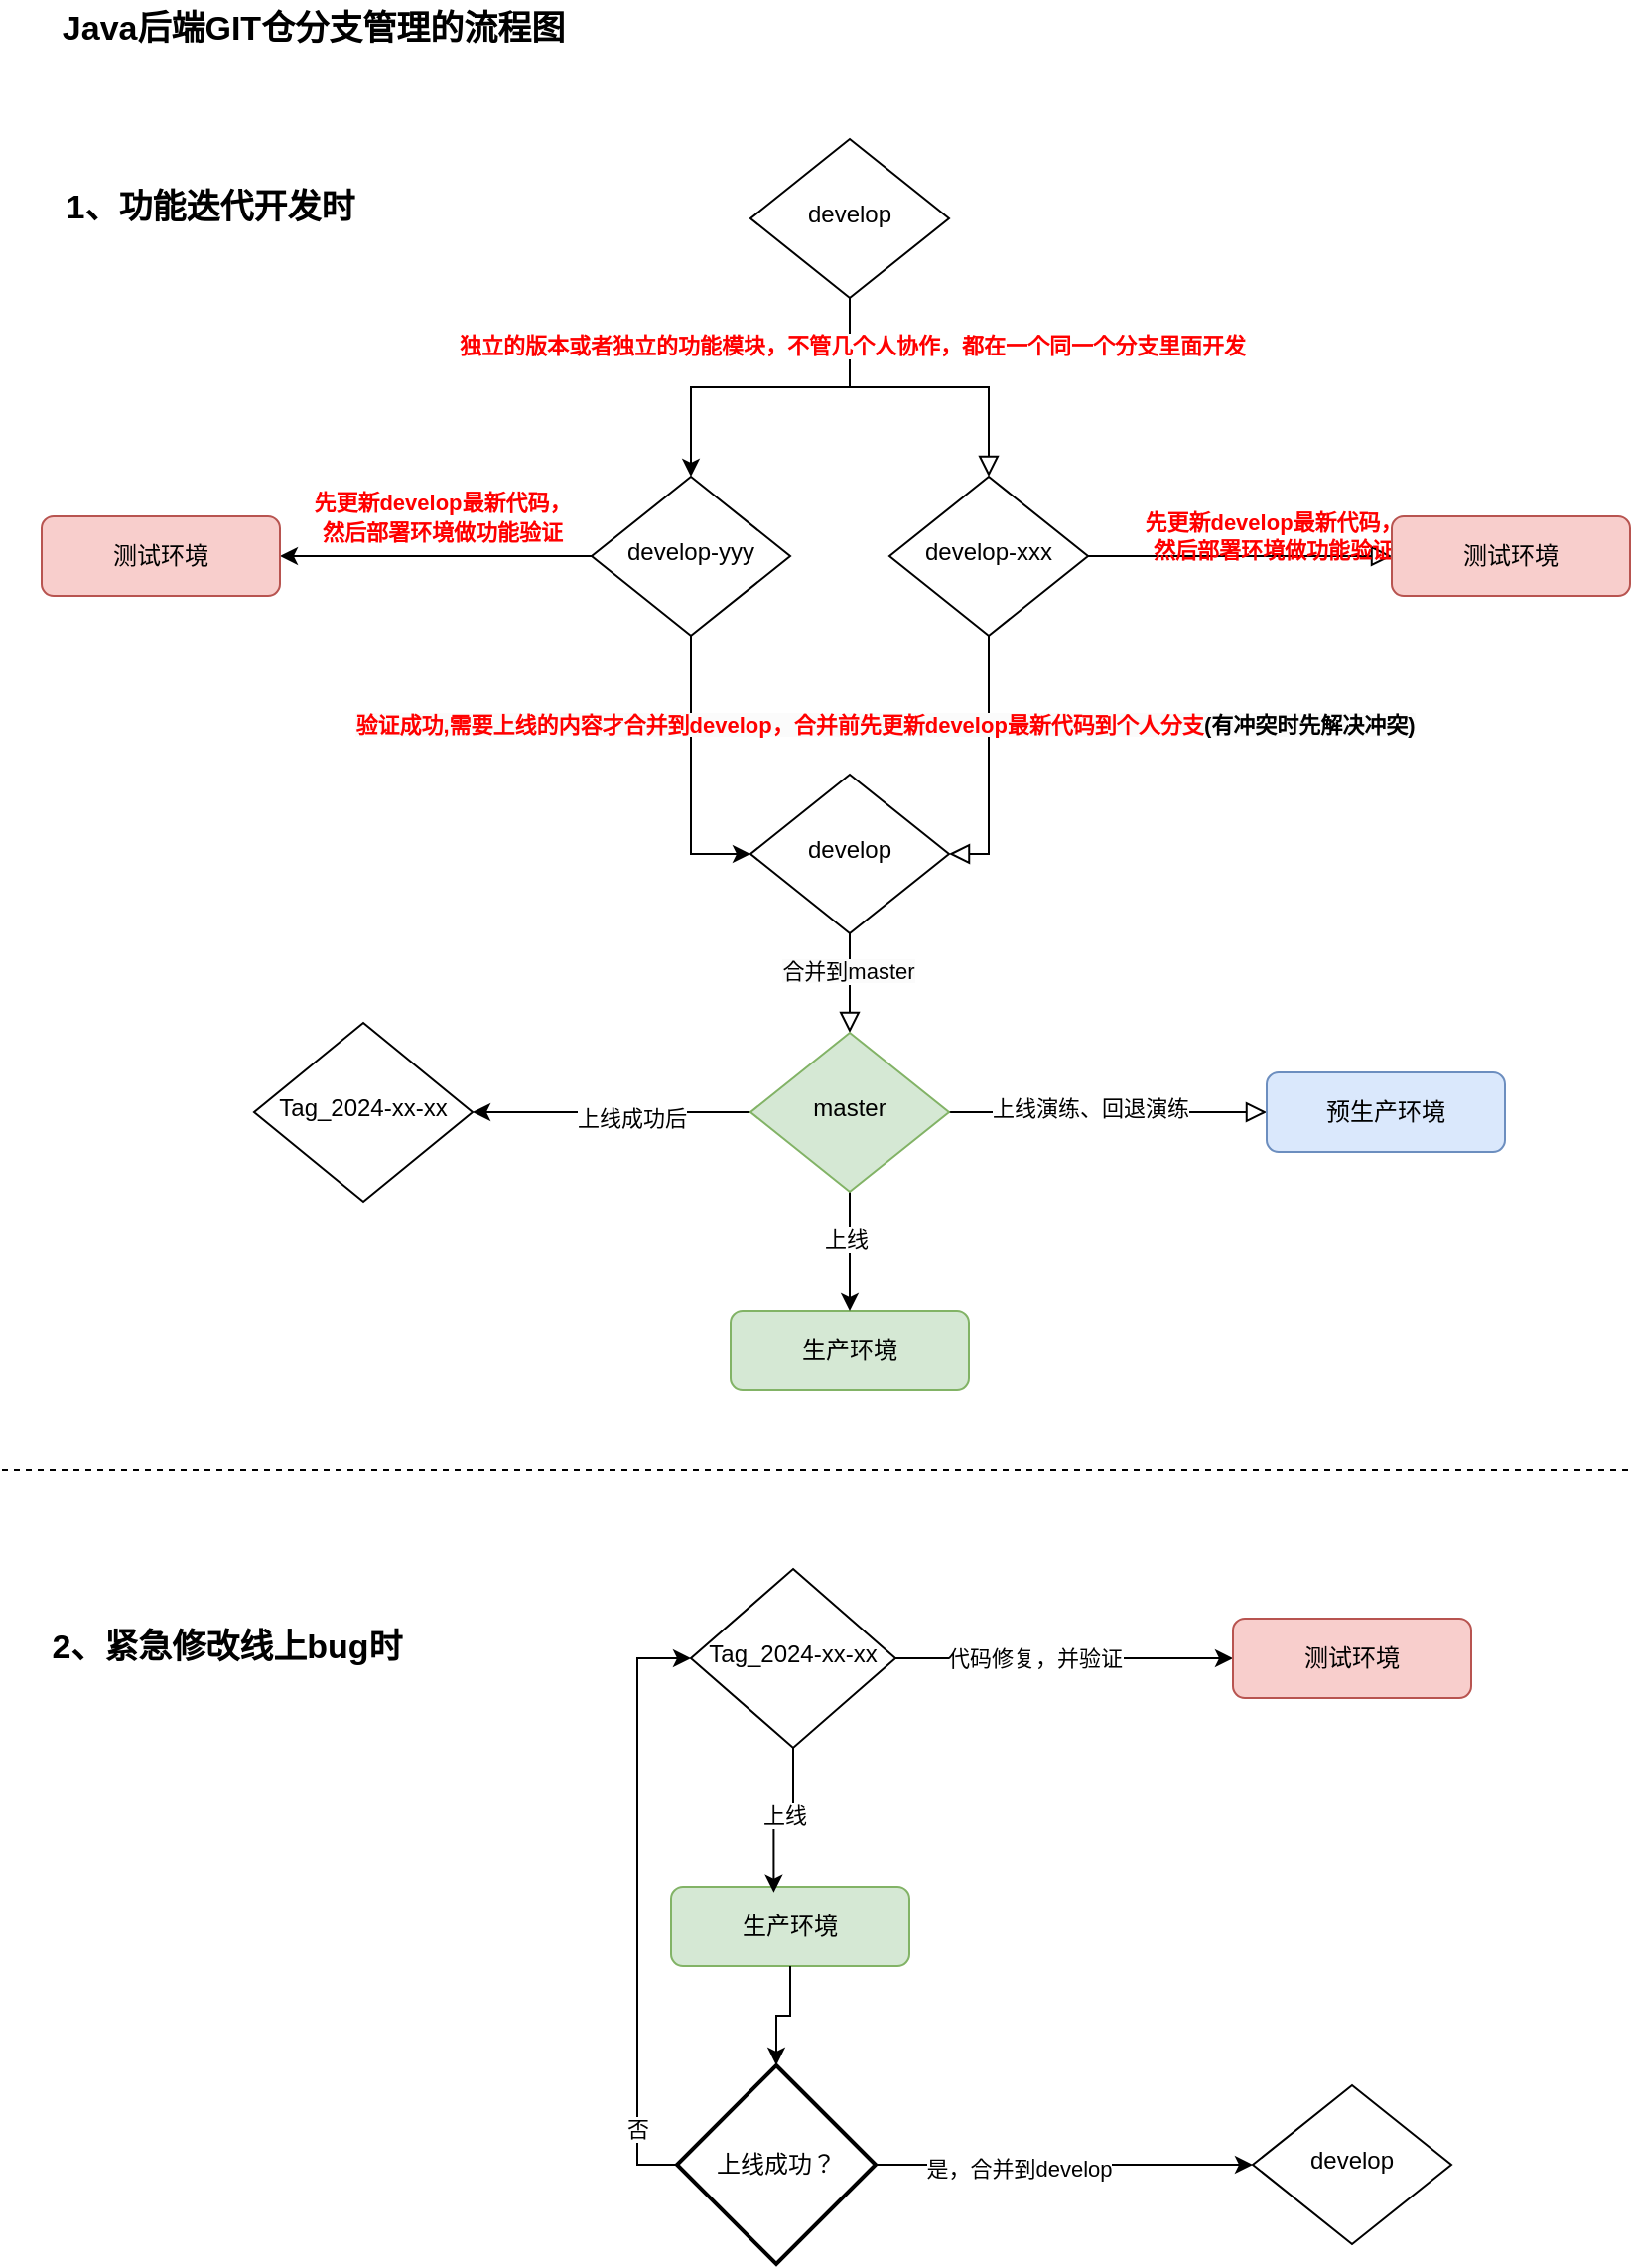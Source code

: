 <mxfile version="24.7.13">
  <diagram name="第 1 页" id="W_j7NMYkgrpg5_3cmiNn">
    <mxGraphModel dx="1434" dy="780" grid="1" gridSize="10" guides="1" tooltips="1" connect="1" arrows="1" fold="1" page="1" pageScale="1" pageWidth="827" pageHeight="1169" math="0" shadow="0">
      <root>
        <mxCell id="0" />
        <mxCell id="1" parent="0" />
        <mxCell id="8pB5E66EUDPTWyV27n4p-1" value="" style="rounded=0;html=1;jettySize=auto;orthogonalLoop=1;fontSize=11;endArrow=block;endFill=0;endSize=8;strokeWidth=1;shadow=0;labelBackgroundColor=none;edgeStyle=orthogonalEdgeStyle;exitX=0.5;exitY=1;exitDx=0;exitDy=0;" edge="1" parent="1" source="8pB5E66EUDPTWyV27n4p-28" target="8pB5E66EUDPTWyV27n4p-7">
          <mxGeometry relative="1" as="geometry" />
        </mxCell>
        <mxCell id="8pB5E66EUDPTWyV27n4p-2" style="edgeStyle=orthogonalEdgeStyle;rounded=0;orthogonalLoop=1;jettySize=auto;html=1;entryX=0.5;entryY=0;entryDx=0;entryDy=0;exitX=0.5;exitY=1;exitDx=0;exitDy=0;" edge="1" parent="1" source="8pB5E66EUDPTWyV27n4p-28" target="8pB5E66EUDPTWyV27n4p-24">
          <mxGeometry relative="1" as="geometry" />
        </mxCell>
        <mxCell id="8pB5E66EUDPTWyV27n4p-3" value="&lt;font color=&quot;#ff0000&quot;&gt;&lt;b&gt;独立的版本或者独立的功能模块，不管几个人协作，都在一个同一个分支里面开发&lt;/b&gt;&lt;/font&gt;" style="edgeLabel;html=1;align=center;verticalAlign=middle;resizable=0;points=[];" vertex="1" connectable="0" parent="8pB5E66EUDPTWyV27n4p-2">
          <mxGeometry x="-0.719" y="1" relative="1" as="geometry">
            <mxPoint as="offset" />
          </mxGeometry>
        </mxCell>
        <mxCell id="8pB5E66EUDPTWyV27n4p-4" value="" style="rounded=0;html=1;jettySize=auto;orthogonalLoop=1;fontSize=11;endArrow=block;endFill=0;endSize=8;strokeWidth=1;shadow=0;labelBackgroundColor=none;edgeStyle=orthogonalEdgeStyle;entryX=1;entryY=0.5;entryDx=0;entryDy=0;" edge="1" parent="1" source="8pB5E66EUDPTWyV27n4p-7" target="8pB5E66EUDPTWyV27n4p-13">
          <mxGeometry x="-0.143" y="130" relative="1" as="geometry">
            <mxPoint as="offset" />
          </mxGeometry>
        </mxCell>
        <mxCell id="8pB5E66EUDPTWyV27n4p-5" value="&lt;div&gt;&lt;span style=&quot;background-color: rgb(251, 251, 251);&quot;&gt;&lt;br&gt;&lt;/span&gt;&lt;/div&gt;" style="edgeLabel;html=1;align=center;verticalAlign=middle;resizable=0;points=[];" vertex="1" connectable="0" parent="8pB5E66EUDPTWyV27n4p-4">
          <mxGeometry x="-0.229" y="-2" relative="1" as="geometry">
            <mxPoint x="-58" y="4" as="offset" />
          </mxGeometry>
        </mxCell>
        <mxCell id="8pB5E66EUDPTWyV27n4p-6" value="&lt;br&gt;&lt;b style=&quot;color: rgb(255, 0, 0);&quot;&gt;先更新develop最新代码，&lt;/b&gt;&lt;div&gt;&lt;b style=&quot;color: rgb(255, 0, 0);&quot;&gt;然后部署环境做功能验证&lt;/b&gt;&lt;div&gt;&lt;br style=&quot;font-size: 12px; text-wrap: wrap;&quot;&gt;&lt;/div&gt;&lt;/div&gt;" style="edgeStyle=orthogonalEdgeStyle;rounded=0;html=1;jettySize=auto;orthogonalLoop=1;fontSize=11;endArrow=block;endFill=0;endSize=8;strokeWidth=1;shadow=0;labelBackgroundColor=none;" edge="1" parent="1" source="8pB5E66EUDPTWyV27n4p-7" target="8pB5E66EUDPTWyV27n4p-8">
          <mxGeometry x="0.216" y="10" relative="1" as="geometry">
            <mxPoint as="offset" />
          </mxGeometry>
        </mxCell>
        <mxCell id="8pB5E66EUDPTWyV27n4p-7" value="develop-xxx" style="rhombus;whiteSpace=wrap;html=1;shadow=0;fontFamily=Helvetica;fontSize=12;align=center;strokeWidth=1;spacing=6;spacingTop=-4;" vertex="1" parent="1">
          <mxGeometry x="447" y="260" width="100" height="80" as="geometry" />
        </mxCell>
        <mxCell id="8pB5E66EUDPTWyV27n4p-8" value="测试环境" style="rounded=1;whiteSpace=wrap;html=1;fontSize=12;glass=0;strokeWidth=1;shadow=0;fillColor=#f8cecc;strokeColor=#b85450;" vertex="1" parent="1">
          <mxGeometry x="700" y="280" width="120" height="40" as="geometry" />
        </mxCell>
        <mxCell id="8pB5E66EUDPTWyV27n4p-9" value="" style="rounded=0;html=1;jettySize=auto;orthogonalLoop=1;fontSize=11;endArrow=block;endFill=0;endSize=8;strokeWidth=1;shadow=0;labelBackgroundColor=none;edgeStyle=orthogonalEdgeStyle;" edge="1" parent="1" source="8pB5E66EUDPTWyV27n4p-13" target="8pB5E66EUDPTWyV27n4p-20">
          <mxGeometry x="-0.143" y="30" relative="1" as="geometry">
            <mxPoint as="offset" />
            <mxPoint x="487" y="610" as="targetPoint" />
          </mxGeometry>
        </mxCell>
        <mxCell id="8pB5E66EUDPTWyV27n4p-10" value="&lt;span style=&quot;background-color: rgb(251, 251, 251);&quot;&gt;合并到master&lt;/span&gt;" style="edgeLabel;html=1;align=center;verticalAlign=middle;resizable=0;points=[];" vertex="1" connectable="0" parent="8pB5E66EUDPTWyV27n4p-9">
          <mxGeometry x="-0.257" y="-1" relative="1" as="geometry">
            <mxPoint as="offset" />
          </mxGeometry>
        </mxCell>
        <mxCell id="8pB5E66EUDPTWyV27n4p-11" value="" style="edgeStyle=orthogonalEdgeStyle;rounded=0;html=1;jettySize=auto;orthogonalLoop=1;fontSize=11;endArrow=block;endFill=0;endSize=8;strokeWidth=1;shadow=0;labelBackgroundColor=none;entryX=0;entryY=0.5;entryDx=0;entryDy=0;" edge="1" parent="1" source="8pB5E66EUDPTWyV27n4p-20" target="8pB5E66EUDPTWyV27n4p-15">
          <mxGeometry y="10" relative="1" as="geometry">
            <mxPoint as="offset" />
            <mxPoint x="727" y="580" as="targetPoint" />
          </mxGeometry>
        </mxCell>
        <mxCell id="8pB5E66EUDPTWyV27n4p-12" value="上线演练、回退演练" style="edgeLabel;html=1;align=center;verticalAlign=middle;resizable=0;points=[];" vertex="1" connectable="0" parent="8pB5E66EUDPTWyV27n4p-11">
          <mxGeometry x="-0.117" y="2" relative="1" as="geometry">
            <mxPoint as="offset" />
          </mxGeometry>
        </mxCell>
        <mxCell id="8pB5E66EUDPTWyV27n4p-13" value="develop" style="rhombus;whiteSpace=wrap;html=1;shadow=0;fontFamily=Helvetica;fontSize=12;align=center;strokeWidth=1;spacing=6;spacingTop=-4;" vertex="1" parent="1">
          <mxGeometry x="377" y="410" width="100" height="80" as="geometry" />
        </mxCell>
        <mxCell id="8pB5E66EUDPTWyV27n4p-14" value="生产环境" style="rounded=1;whiteSpace=wrap;html=1;fontSize=12;glass=0;strokeWidth=1;shadow=0;fillColor=#d5e8d4;strokeColor=#82b366;" vertex="1" parent="1">
          <mxGeometry x="367" y="680" width="120" height="40" as="geometry" />
        </mxCell>
        <mxCell id="8pB5E66EUDPTWyV27n4p-15" value="预生产环境" style="rounded=1;whiteSpace=wrap;html=1;fontSize=12;glass=0;strokeWidth=1;shadow=0;fillColor=#dae8fc;strokeColor=#6c8ebf;" vertex="1" parent="1">
          <mxGeometry x="637" y="560" width="120" height="40" as="geometry" />
        </mxCell>
        <mxCell id="8pB5E66EUDPTWyV27n4p-16" style="edgeStyle=orthogonalEdgeStyle;rounded=0;orthogonalLoop=1;jettySize=auto;html=1;" edge="1" parent="1" source="8pB5E66EUDPTWyV27n4p-20" target="8pB5E66EUDPTWyV27n4p-14">
          <mxGeometry relative="1" as="geometry" />
        </mxCell>
        <mxCell id="8pB5E66EUDPTWyV27n4p-17" value="上线" style="edgeLabel;html=1;align=center;verticalAlign=middle;resizable=0;points=[];" vertex="1" connectable="0" parent="8pB5E66EUDPTWyV27n4p-16">
          <mxGeometry x="-0.225" y="-2" relative="1" as="geometry">
            <mxPoint as="offset" />
          </mxGeometry>
        </mxCell>
        <mxCell id="8pB5E66EUDPTWyV27n4p-18" style="edgeStyle=orthogonalEdgeStyle;rounded=0;orthogonalLoop=1;jettySize=auto;html=1;entryX=1;entryY=0.5;entryDx=0;entryDy=0;exitX=0;exitY=0.5;exitDx=0;exitDy=0;" edge="1" parent="1" source="8pB5E66EUDPTWyV27n4p-20" target="8pB5E66EUDPTWyV27n4p-21">
          <mxGeometry relative="1" as="geometry">
            <mxPoint x="438" y="600" as="sourcePoint" />
            <mxPoint x="328" y="600" as="targetPoint" />
            <Array as="points" />
          </mxGeometry>
        </mxCell>
        <mxCell id="8pB5E66EUDPTWyV27n4p-19" value="上线成功后" style="edgeLabel;html=1;align=center;verticalAlign=middle;resizable=0;points=[];" vertex="1" connectable="0" parent="8pB5E66EUDPTWyV27n4p-18">
          <mxGeometry x="-0.145" y="3" relative="1" as="geometry">
            <mxPoint as="offset" />
          </mxGeometry>
        </mxCell>
        <mxCell id="8pB5E66EUDPTWyV27n4p-20" value="master" style="rhombus;whiteSpace=wrap;html=1;shadow=0;fontFamily=Helvetica;fontSize=12;align=center;strokeWidth=1;spacing=6;spacingTop=-4;fillColor=#d5e8d4;strokeColor=#82b366;" vertex="1" parent="1">
          <mxGeometry x="377" y="540" width="100" height="80" as="geometry" />
        </mxCell>
        <mxCell id="8pB5E66EUDPTWyV27n4p-21" value="Tag_2024-xx-xx" style="rhombus;whiteSpace=wrap;html=1;shadow=0;fontFamily=Helvetica;fontSize=12;align=center;strokeWidth=1;spacing=6;spacingTop=-4;" vertex="1" parent="1">
          <mxGeometry x="127" y="535" width="110" height="90" as="geometry" />
        </mxCell>
        <mxCell id="8pB5E66EUDPTWyV27n4p-22" value="Java后端GIT仓分支管理的流程图" style="text;html=1;align=center;verticalAlign=middle;whiteSpace=wrap;rounded=0;fontStyle=1;fontSize=17;" vertex="1" parent="1">
          <mxGeometry x="17" y="20" width="280" height="30" as="geometry" />
        </mxCell>
        <mxCell id="8pB5E66EUDPTWyV27n4p-23" style="edgeStyle=orthogonalEdgeStyle;rounded=0;orthogonalLoop=1;jettySize=auto;html=1;entryX=1;entryY=0.5;entryDx=0;entryDy=0;" edge="1" parent="1" source="8pB5E66EUDPTWyV27n4p-24" target="8pB5E66EUDPTWyV27n4p-25">
          <mxGeometry relative="1" as="geometry" />
        </mxCell>
        <mxCell id="8pB5E66EUDPTWyV27n4p-24" value="develop-yyy" style="rhombus;whiteSpace=wrap;html=1;shadow=0;fontFamily=Helvetica;fontSize=12;align=center;strokeWidth=1;spacing=6;spacingTop=-4;" vertex="1" parent="1">
          <mxGeometry x="297" y="260" width="100" height="80" as="geometry" />
        </mxCell>
        <mxCell id="8pB5E66EUDPTWyV27n4p-25" value="测试环境" style="rounded=1;whiteSpace=wrap;html=1;fontSize=12;glass=0;strokeWidth=1;shadow=0;fillColor=#f8cecc;strokeColor=#b85450;" vertex="1" parent="1">
          <mxGeometry x="20" y="280" width="120" height="40" as="geometry" />
        </mxCell>
        <mxCell id="8pB5E66EUDPTWyV27n4p-26" style="edgeStyle=orthogonalEdgeStyle;rounded=0;orthogonalLoop=1;jettySize=auto;html=1;entryX=0;entryY=0.5;entryDx=0;entryDy=0;exitX=0.5;exitY=1;exitDx=0;exitDy=0;" edge="1" parent="1" source="8pB5E66EUDPTWyV27n4p-24" target="8pB5E66EUDPTWyV27n4p-13">
          <mxGeometry relative="1" as="geometry" />
        </mxCell>
        <mxCell id="8pB5E66EUDPTWyV27n4p-27" value="&lt;b&gt;&lt;br&gt;&lt;span style=&quot;font-family: Helvetica; font-size: 11px; font-style: normal; font-variant-ligatures: normal; font-variant-caps: normal; letter-spacing: normal; orphans: 2; text-align: center; text-indent: 0px; text-transform: none; widows: 2; word-spacing: 0px; -webkit-text-stroke-width: 0px; white-space: nowrap; text-decoration-thickness: initial; text-decoration-style: initial; text-decoration-color: initial; background-color: rgb(251, 251, 251);&quot;&gt;&lt;font color=&quot;#ff0000&quot;&gt;验证成功,需要上线的内容才合并到develop，合并前先更新develop最新代码到个人分支&lt;/font&gt;(有冲突时先解决冲突)&lt;/span&gt;&lt;br class=&quot;Apple-interchange-newline&quot;&gt;&lt;br&gt;&lt;/b&gt;" style="text;html=1;align=center;verticalAlign=middle;whiteSpace=wrap;rounded=0;" vertex="1" parent="1">
          <mxGeometry x="180" y="370" width="530" height="30" as="geometry" />
        </mxCell>
        <mxCell id="8pB5E66EUDPTWyV27n4p-28" value="develop" style="rhombus;whiteSpace=wrap;html=1;shadow=0;fontFamily=Helvetica;fontSize=12;align=center;strokeWidth=1;spacing=6;spacingTop=-4;" vertex="1" parent="1">
          <mxGeometry x="377" y="90" width="100" height="80" as="geometry" />
        </mxCell>
        <mxCell id="8pB5E66EUDPTWyV27n4p-29" value="&lt;br&gt;&lt;b style=&quot;color: rgb(255, 0, 0); font-size: 11px; text-wrap: nowrap;&quot;&gt;先更新develop最新代码，&lt;/b&gt;&lt;div&gt;&lt;b style=&quot;color: rgb(255, 0, 0); font-size: 11px; text-wrap: nowrap;&quot;&gt;然后部署环境做功能验证&lt;/b&gt;&lt;div&gt;&lt;div&gt;&lt;br&gt;&lt;/div&gt;&lt;/div&gt;&lt;/div&gt;" style="text;html=1;align=center;verticalAlign=middle;whiteSpace=wrap;rounded=0;" vertex="1" parent="1">
          <mxGeometry x="147" y="270" width="150" height="20" as="geometry" />
        </mxCell>
        <mxCell id="8pB5E66EUDPTWyV27n4p-30" value="2、紧急修改线上bug时" style="text;html=1;align=center;verticalAlign=middle;whiteSpace=wrap;rounded=0;fontStyle=1;fontSize=17;" vertex="1" parent="1">
          <mxGeometry x="17" y="835" width="193" height="30" as="geometry" />
        </mxCell>
        <mxCell id="8pB5E66EUDPTWyV27n4p-31" style="edgeStyle=orthogonalEdgeStyle;rounded=0;orthogonalLoop=1;jettySize=auto;html=1;" edge="1" parent="1" source="8pB5E66EUDPTWyV27n4p-33" target="8pB5E66EUDPTWyV27n4p-34">
          <mxGeometry relative="1" as="geometry" />
        </mxCell>
        <mxCell id="8pB5E66EUDPTWyV27n4p-32" value="代码修复，并验证" style="edgeLabel;html=1;align=center;verticalAlign=middle;resizable=0;points=[];" vertex="1" connectable="0" parent="8pB5E66EUDPTWyV27n4p-31">
          <mxGeometry x="-0.176" relative="1" as="geometry">
            <mxPoint as="offset" />
          </mxGeometry>
        </mxCell>
        <mxCell id="8pB5E66EUDPTWyV27n4p-33" value="Tag_2024-xx-xx" style="rhombus;whiteSpace=wrap;html=1;shadow=0;fontFamily=Helvetica;fontSize=12;align=center;strokeWidth=1;spacing=6;spacingTop=-4;" vertex="1" parent="1">
          <mxGeometry x="347" y="810" width="103" height="90" as="geometry" />
        </mxCell>
        <mxCell id="8pB5E66EUDPTWyV27n4p-34" value="测试环境" style="rounded=1;whiteSpace=wrap;html=1;fontSize=12;glass=0;strokeWidth=1;shadow=0;fillColor=#f8cecc;strokeColor=#b85450;" vertex="1" parent="1">
          <mxGeometry x="620" y="835" width="120" height="40" as="geometry" />
        </mxCell>
        <mxCell id="8pB5E66EUDPTWyV27n4p-35" value="生产环境" style="rounded=1;whiteSpace=wrap;html=1;fontSize=12;glass=0;strokeWidth=1;shadow=0;fillColor=#d5e8d4;strokeColor=#82b366;" vertex="1" parent="1">
          <mxGeometry x="337" y="970" width="120" height="40" as="geometry" />
        </mxCell>
        <mxCell id="8pB5E66EUDPTWyV27n4p-36" style="edgeStyle=orthogonalEdgeStyle;rounded=0;orthogonalLoop=1;jettySize=auto;html=1;entryX=0.431;entryY=0.071;entryDx=0;entryDy=0;entryPerimeter=0;" edge="1" parent="1" source="8pB5E66EUDPTWyV27n4p-33" target="8pB5E66EUDPTWyV27n4p-35">
          <mxGeometry relative="1" as="geometry" />
        </mxCell>
        <mxCell id="8pB5E66EUDPTWyV27n4p-37" value="上线" style="edgeLabel;html=1;align=center;verticalAlign=middle;resizable=0;points=[];" vertex="1" connectable="0" parent="8pB5E66EUDPTWyV27n4p-36">
          <mxGeometry x="-0.05" relative="1" as="geometry">
            <mxPoint y="-1" as="offset" />
          </mxGeometry>
        </mxCell>
        <mxCell id="8pB5E66EUDPTWyV27n4p-38" style="edgeStyle=orthogonalEdgeStyle;rounded=0;orthogonalLoop=1;jettySize=auto;html=1;entryX=0;entryY=0.5;entryDx=0;entryDy=0;exitX=0;exitY=0.5;exitDx=0;exitDy=0;exitPerimeter=0;" edge="1" parent="1" source="8pB5E66EUDPTWyV27n4p-43" target="8pB5E66EUDPTWyV27n4p-33">
          <mxGeometry relative="1" as="geometry">
            <mxPoint x="327.5" y="1080" as="sourcePoint" />
          </mxGeometry>
        </mxCell>
        <mxCell id="8pB5E66EUDPTWyV27n4p-39" value="否" style="edgeLabel;html=1;align=center;verticalAlign=middle;resizable=0;points=[];" vertex="1" connectable="0" parent="8pB5E66EUDPTWyV27n4p-38">
          <mxGeometry x="-0.745" relative="1" as="geometry">
            <mxPoint as="offset" />
          </mxGeometry>
        </mxCell>
        <mxCell id="8pB5E66EUDPTWyV27n4p-40" style="edgeStyle=orthogonalEdgeStyle;rounded=0;orthogonalLoop=1;jettySize=auto;html=1;entryX=0.5;entryY=0;entryDx=0;entryDy=0;entryPerimeter=0;" edge="1" parent="1" source="8pB5E66EUDPTWyV27n4p-35" target="8pB5E66EUDPTWyV27n4p-43">
          <mxGeometry relative="1" as="geometry">
            <mxPoint x="374" y="1138" as="targetPoint" />
          </mxGeometry>
        </mxCell>
        <mxCell id="8pB5E66EUDPTWyV27n4p-41" style="edgeStyle=orthogonalEdgeStyle;rounded=0;orthogonalLoop=1;jettySize=auto;html=1;entryX=0;entryY=0.5;entryDx=0;entryDy=0;" edge="1" parent="1" source="8pB5E66EUDPTWyV27n4p-43" target="8pB5E66EUDPTWyV27n4p-44">
          <mxGeometry relative="1" as="geometry" />
        </mxCell>
        <mxCell id="8pB5E66EUDPTWyV27n4p-42" value="是，合并到develop" style="edgeLabel;html=1;align=center;verticalAlign=middle;resizable=0;points=[];" vertex="1" connectable="0" parent="8pB5E66EUDPTWyV27n4p-41">
          <mxGeometry x="-0.241" y="-2" relative="1" as="geometry">
            <mxPoint as="offset" />
          </mxGeometry>
        </mxCell>
        <mxCell id="8pB5E66EUDPTWyV27n4p-43" value="上线成功？" style="strokeWidth=2;html=1;shape=mxgraph.flowchart.decision;whiteSpace=wrap;" vertex="1" parent="1">
          <mxGeometry x="340" y="1060" width="100" height="100" as="geometry" />
        </mxCell>
        <mxCell id="8pB5E66EUDPTWyV27n4p-44" value="develop" style="rhombus;whiteSpace=wrap;html=1;shadow=0;fontFamily=Helvetica;fontSize=12;align=center;strokeWidth=1;spacing=6;spacingTop=-4;" vertex="1" parent="1">
          <mxGeometry x="630" y="1070" width="100" height="80" as="geometry" />
        </mxCell>
        <mxCell id="8pB5E66EUDPTWyV27n4p-45" value="1、功能迭代开发时" style="text;html=1;align=center;verticalAlign=middle;whiteSpace=wrap;rounded=0;fontStyle=1;fontSize=17;" vertex="1" parent="1">
          <mxGeometry x="20" y="110" width="170" height="30" as="geometry" />
        </mxCell>
        <mxCell id="8pB5E66EUDPTWyV27n4p-46" value="" style="endArrow=none;dashed=1;html=1;rounded=0;fontStyle=1;fontSize=16;" edge="1" parent="1">
          <mxGeometry width="50" height="50" relative="1" as="geometry">
            <mxPoint y="760" as="sourcePoint" />
            <mxPoint x="820" y="760" as="targetPoint" />
          </mxGeometry>
        </mxCell>
      </root>
    </mxGraphModel>
  </diagram>
</mxfile>
